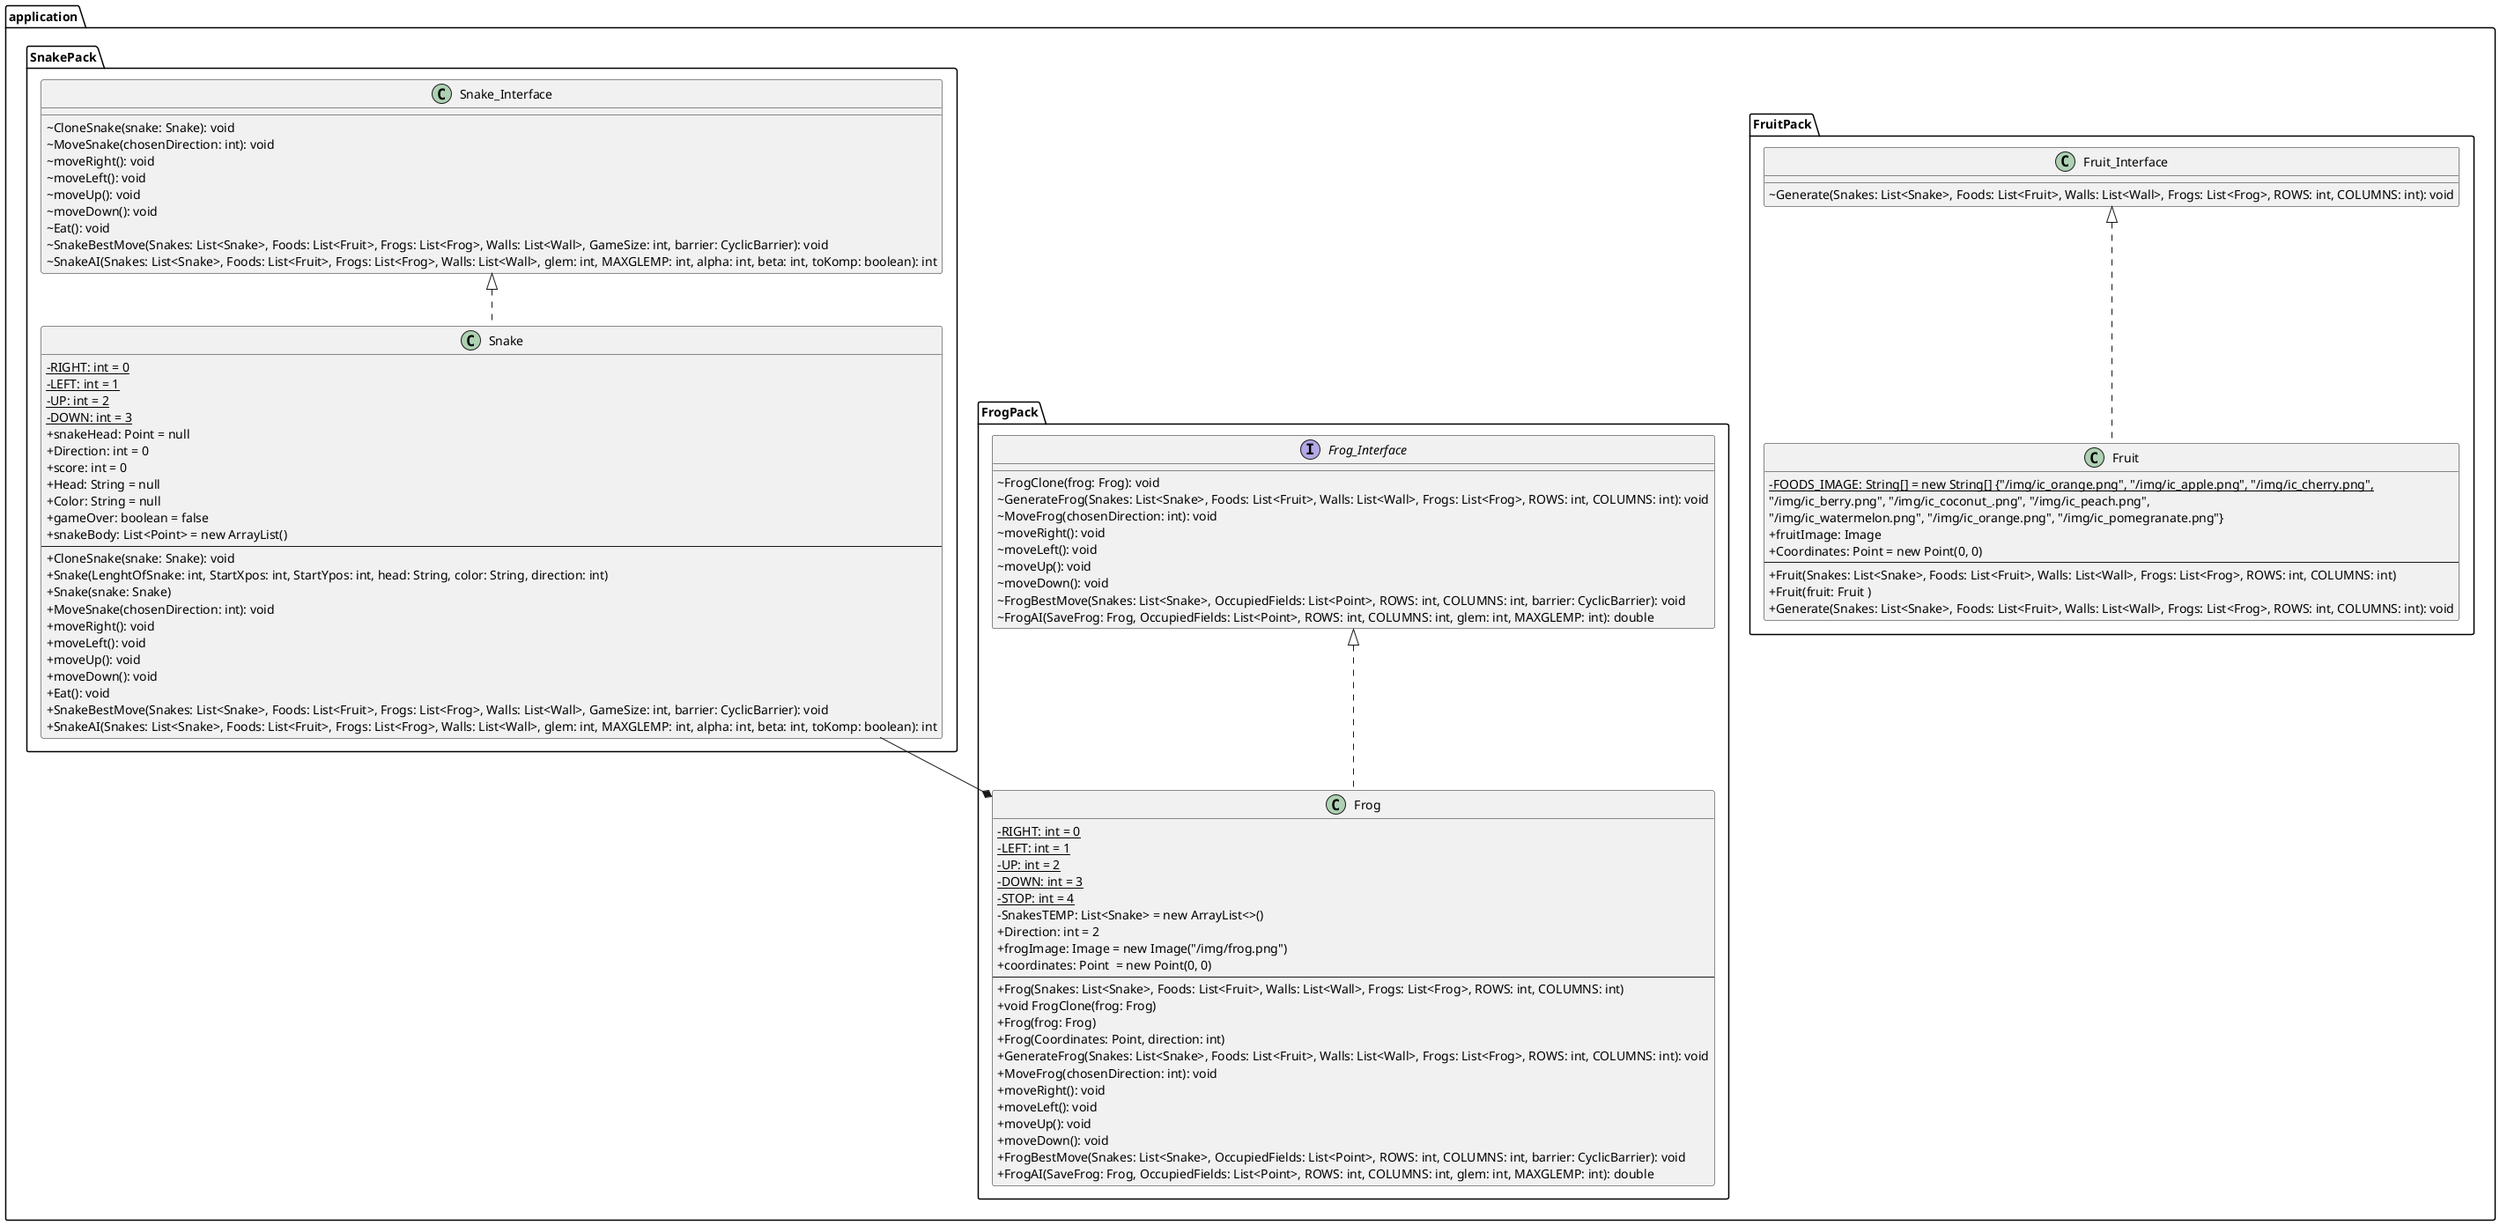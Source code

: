 @startuml

skinparam classAttributeIconSize 0

package "application" {

package "application.FrogPack" {

interface Frog_Interface {
    ~ FrogClone(frog: Frog): void
    ~ GenerateFrog(Snakes: List<Snake>, Foods: List<Fruit>, Walls: List<Wall>, Frogs: List<Frog>, ROWS: int, COLUMNS: int): void
    ~ MoveFrog(chosenDirection: int): void
    ~ moveRight(): void
    ~ moveLeft(): void
    ~ moveUp(): void
    ~ moveDown(): void
    ~ FrogBestMove(Snakes: List<Snake>, OccupiedFields: List<Point>, ROWS: int, COLUMNS: int, barrier: CyclicBarrier): void
    ~ FrogAI(SaveFrog: Frog, OccupiedFields: List<Point>, ROWS: int, COLUMNS: int, glem: int, MAXGLEMP: int): double
}

class Frog {
    - {static} RIGHT: int = 0
    - {static} LEFT: int = 1
    - {static} UP: int = 2
    - {static} DOWN: int = 3
    - {static} STOP: int = 4
    {field} - SnakesTEMP: List<Snake> = new ArrayList<>()
    + Direction: int = 2
    {field} + frogImage: Image = new Image("/img/frog.png")
    {field} + coordinates: Point  = new Point(0, 0)
    --
    + Frog(Snakes: List<Snake>, Foods: List<Fruit>, Walls: List<Wall>, Frogs: List<Frog>, ROWS: int, COLUMNS: int)
    + void FrogClone(frog: Frog)
    + Frog(frog: Frog)
    + Frog(Coordinates: Point, direction: int)
    + GenerateFrog(Snakes: List<Snake>, Foods: List<Fruit>, Walls: List<Wall>, Frogs: List<Frog>, ROWS: int, COLUMNS: int): void
    + MoveFrog(chosenDirection: int): void
    + moveRight(): void
    + moveLeft(): void
    + moveUp(): void
    + moveDown(): void
    + FrogBestMove(Snakes: List<Snake>, OccupiedFields: List<Point>, ROWS: int, COLUMNS: int, barrier: CyclicBarrier): void
    + FrogAI(SaveFrog: Frog, OccupiedFields: List<Point>, ROWS: int, COLUMNS: int, glem: int, MAXGLEMP: int): double
}

}

Frog_Interface <|.. Frog

package "application.FruitPack" {

class Fruit_Interface {
    ~ Generate(Snakes: List<Snake>, Foods: List<Fruit>, Walls: List<Wall>, Frogs: List<Frog>, ROWS: int, COLUMNS: int): void
}

class Fruit {
    - {static} FOODS_IMAGE: String[] = new String[] {"/img/ic_orange.png", "/img/ic_apple.png", "/img/ic_cherry.png",
                                                                     "/img/ic_berry.png", "/img/ic_coconut_.png", "/img/ic_peach.png",
                                                                     "/img/ic_watermelon.png", "/img/ic_orange.png", "/img/ic_pomegranate.png"}
    + fruitImage: Image
    {field} + Coordinates: Point = new Point(0, 0)
    --
    + Fruit(Snakes: List<Snake>, Foods: List<Fruit>, Walls: List<Wall>, Frogs: List<Frog>, ROWS: int, COLUMNS: int)
    + Fruit(fruit: Fruit )
    + Generate(Snakes: List<Snake>, Foods: List<Fruit>, Walls: List<Wall>, Frogs: List<Frog>, ROWS: int, COLUMNS: int): void
}

}

Fruit_Interface <|.. Fruit

package "application.SnakePack" {

class Snake_Interface {
    ~ CloneSnake(snake: Snake): void
    ~ MoveSnake(chosenDirection: int): void
    ~ moveRight(): void
    ~ moveLeft(): void
    ~ moveUp(): void
    ~ moveDown(): void
    ~ Eat(): void
    ~ SnakeBestMove(Snakes: List<Snake>, Foods: List<Fruit>, Frogs: List<Frog>, Walls: List<Wall>, GameSize: int, barrier: CyclicBarrier): void
    ~ SnakeAI(Snakes: List<Snake>, Foods: List<Fruit>, Frogs: List<Frog>, Walls: List<Wall>, glem: int, MAXGLEMP: int, alpha: int, beta: int, toKomp: boolean): int
}

class Snake {
    - {static} RIGHT: int = 0
    - {static} LEFT: int = 1
    - {static} UP: int = 2
    - {static} DOWN: int = 3
    + snakeHead: Point = null
    + Direction: int = 0
    + score: int = 0
    + Head: String = null
    + Color: String = null
    + gameOver: boolean = false
    {field} + snakeBody: List<Point> = new ArrayList()
    --
    + CloneSnake(snake: Snake): void
    + Snake(LenghtOfSnake: int, StartXpos: int, StartYpos: int, head: String, color: String, direction: int)
    + Snake(snake: Snake)
    + MoveSnake(chosenDirection: int): void
    + moveRight(): void
    + moveLeft(): void
    + moveUp(): void
    + moveDown(): void
    + Eat(): void
    + SnakeBestMove(Snakes: List<Snake>, Foods: List<Fruit>, Frogs: List<Frog>, Walls: List<Wall>, GameSize: int, barrier: CyclicBarrier): void
    + SnakeAI(Snakes: List<Snake>, Foods: List<Fruit>, Frogs: List<Frog>, Walls: List<Wall>, glem: int, MAXGLEMP: int, alpha: int, beta: int, toKomp: boolean): int
}

}

Snake_Interface <|.. Snake

Snake --* Frog

}

@enduml
